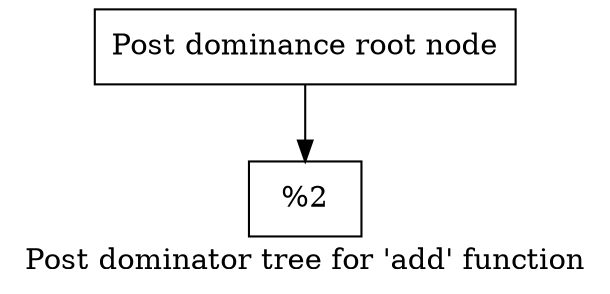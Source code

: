 digraph "Post dominator tree for 'add' function" {
	label="Post dominator tree for 'add' function";

	Node0x562b43377ac0 [shape=record,label="{Post dominance root node}"];
	Node0x562b43377ac0 -> Node0x562b43377f30;
	Node0x562b43377f30 [shape=record,label="{%2 }"];
}
